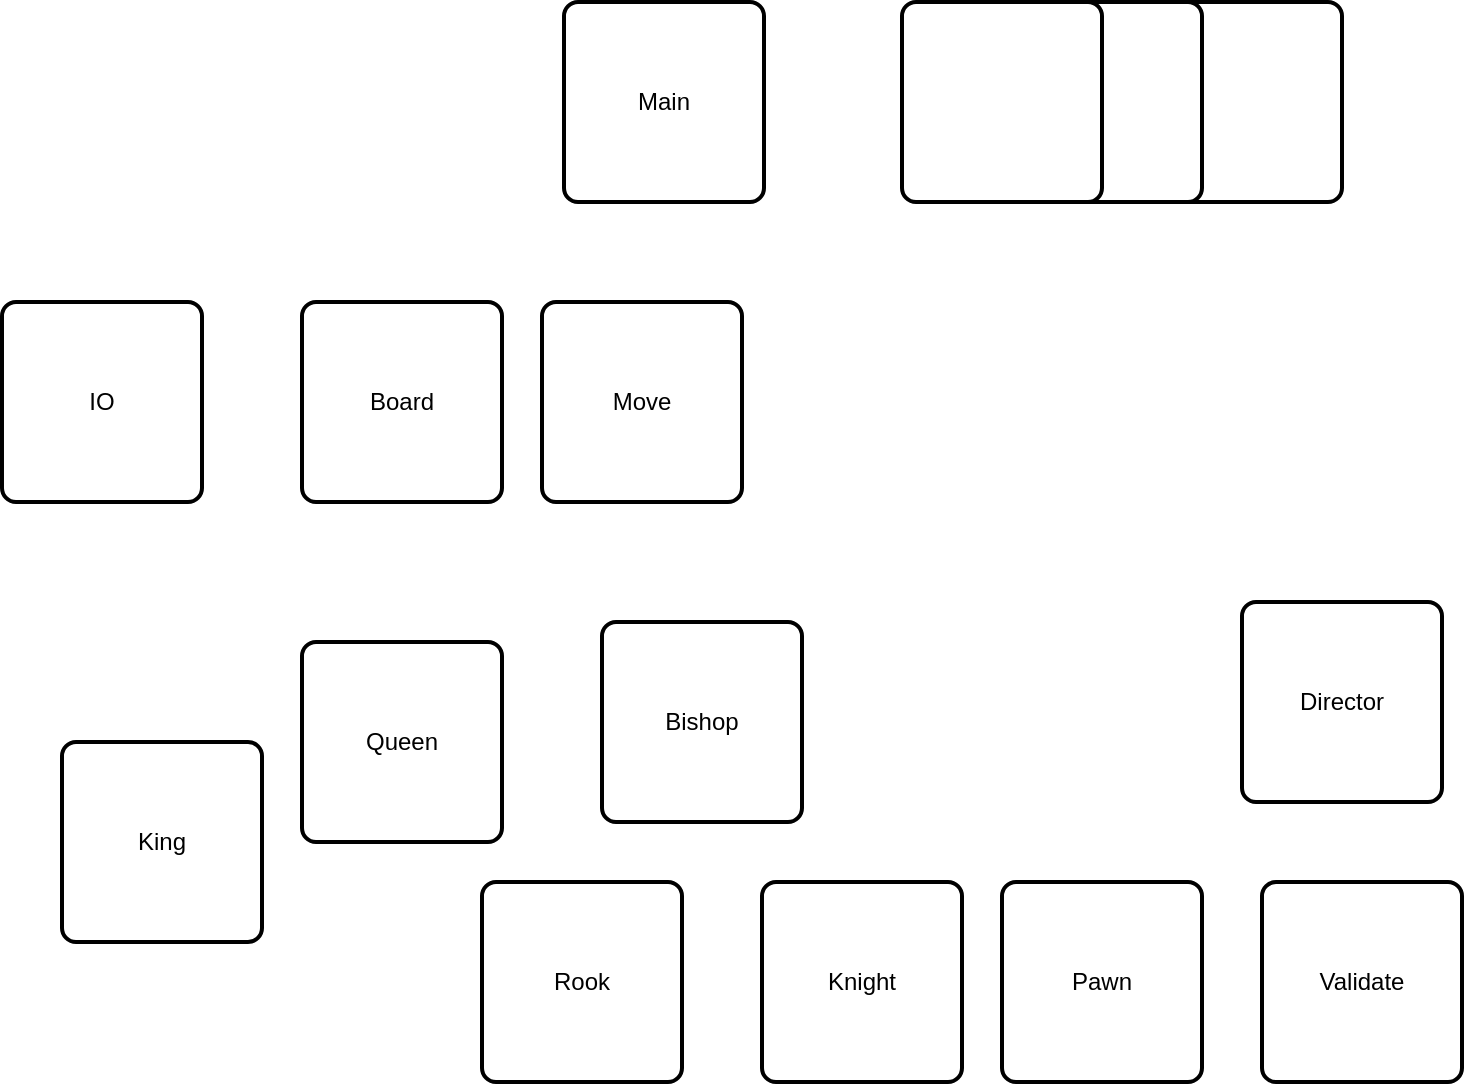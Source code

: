 <mxfile version="18.0.6" type="device"><diagram id="C5RBs43oDa-KdzZeNtuy" name="Page-1"><mxGraphModel dx="211" dy="641" grid="1" gridSize="10" guides="1" tooltips="1" connect="1" arrows="1" fold="1" page="1" pageScale="1" pageWidth="827" pageHeight="1169" math="0" shadow="0"><root><mxCell id="WIyWlLk6GJQsqaUBKTNV-0"/><mxCell id="WIyWlLk6GJQsqaUBKTNV-1" parent="WIyWlLk6GJQsqaUBKTNV-0"/><mxCell id="mAoT0-KPhYCORr0GaT8D-1" value="Main" style="rounded=1;whiteSpace=wrap;html=1;absoluteArcSize=1;arcSize=14;strokeWidth=2;" parent="WIyWlLk6GJQsqaUBKTNV-1" vertex="1"><mxGeometry x="1191" y="220" width="100" height="100" as="geometry"/></mxCell><mxCell id="mAoT0-KPhYCORr0GaT8D-2" value="IO" style="rounded=1;whiteSpace=wrap;html=1;absoluteArcSize=1;arcSize=14;strokeWidth=2;" parent="WIyWlLk6GJQsqaUBKTNV-1" vertex="1"><mxGeometry x="910" y="370" width="100" height="100" as="geometry"/></mxCell><mxCell id="mAoT0-KPhYCORr0GaT8D-3" value="" style="rounded=1;whiteSpace=wrap;html=1;absoluteArcSize=1;arcSize=14;strokeWidth=2;" parent="WIyWlLk6GJQsqaUBKTNV-1" vertex="1"><mxGeometry x="1480" y="220" width="100" height="100" as="geometry"/></mxCell><mxCell id="-bWxvaRtWxEkwlMQtxZX-1" value="" style="rounded=1;whiteSpace=wrap;html=1;absoluteArcSize=1;arcSize=14;strokeWidth=2;" vertex="1" parent="WIyWlLk6GJQsqaUBKTNV-1"><mxGeometry x="1410" y="220" width="100" height="100" as="geometry"/></mxCell><mxCell id="-bWxvaRtWxEkwlMQtxZX-2" value="" style="rounded=1;whiteSpace=wrap;html=1;absoluteArcSize=1;arcSize=14;strokeWidth=2;" vertex="1" parent="WIyWlLk6GJQsqaUBKTNV-1"><mxGeometry x="1360" y="220" width="100" height="100" as="geometry"/></mxCell><mxCell id="-bWxvaRtWxEkwlMQtxZX-3" value="Director" style="rounded=1;whiteSpace=wrap;html=1;absoluteArcSize=1;arcSize=14;strokeWidth=2;" vertex="1" parent="WIyWlLk6GJQsqaUBKTNV-1"><mxGeometry x="1530" y="520" width="100" height="100" as="geometry"/></mxCell><mxCell id="-bWxvaRtWxEkwlMQtxZX-4" value="Validate" style="rounded=1;whiteSpace=wrap;html=1;absoluteArcSize=1;arcSize=14;strokeWidth=2;" vertex="1" parent="WIyWlLk6GJQsqaUBKTNV-1"><mxGeometry x="1540" y="660" width="100" height="100" as="geometry"/></mxCell><mxCell id="-bWxvaRtWxEkwlMQtxZX-5" value="Move" style="rounded=1;whiteSpace=wrap;html=1;absoluteArcSize=1;arcSize=14;strokeWidth=2;" vertex="1" parent="WIyWlLk6GJQsqaUBKTNV-1"><mxGeometry x="1180" y="370" width="100" height="100" as="geometry"/></mxCell><mxCell id="-bWxvaRtWxEkwlMQtxZX-6" value="Board" style="rounded=1;whiteSpace=wrap;html=1;absoluteArcSize=1;arcSize=14;strokeWidth=2;" vertex="1" parent="WIyWlLk6GJQsqaUBKTNV-1"><mxGeometry x="1060" y="370" width="100" height="100" as="geometry"/></mxCell><mxCell id="-bWxvaRtWxEkwlMQtxZX-7" value="Pawn" style="rounded=1;whiteSpace=wrap;html=1;absoluteArcSize=1;arcSize=14;strokeWidth=2;" vertex="1" parent="WIyWlLk6GJQsqaUBKTNV-1"><mxGeometry x="1410" y="660" width="100" height="100" as="geometry"/></mxCell><mxCell id="-bWxvaRtWxEkwlMQtxZX-8" value="Knight" style="rounded=1;whiteSpace=wrap;html=1;absoluteArcSize=1;arcSize=14;strokeWidth=2;" vertex="1" parent="WIyWlLk6GJQsqaUBKTNV-1"><mxGeometry x="1290" y="660" width="100" height="100" as="geometry"/></mxCell><mxCell id="-bWxvaRtWxEkwlMQtxZX-9" value="Bishop" style="rounded=1;whiteSpace=wrap;html=1;absoluteArcSize=1;arcSize=14;strokeWidth=2;" vertex="1" parent="WIyWlLk6GJQsqaUBKTNV-1"><mxGeometry x="1210" y="530" width="100" height="100" as="geometry"/></mxCell><mxCell id="-bWxvaRtWxEkwlMQtxZX-10" value="Rook" style="rounded=1;whiteSpace=wrap;html=1;absoluteArcSize=1;arcSize=14;strokeWidth=2;" vertex="1" parent="WIyWlLk6GJQsqaUBKTNV-1"><mxGeometry x="1150" y="660" width="100" height="100" as="geometry"/></mxCell><mxCell id="-bWxvaRtWxEkwlMQtxZX-11" value="Queen" style="rounded=1;whiteSpace=wrap;html=1;absoluteArcSize=1;arcSize=14;strokeWidth=2;" vertex="1" parent="WIyWlLk6GJQsqaUBKTNV-1"><mxGeometry x="1060" y="540" width="100" height="100" as="geometry"/></mxCell><mxCell id="-bWxvaRtWxEkwlMQtxZX-12" value="King" style="rounded=1;whiteSpace=wrap;html=1;absoluteArcSize=1;arcSize=14;strokeWidth=2;" vertex="1" parent="WIyWlLk6GJQsqaUBKTNV-1"><mxGeometry x="940" y="590" width="100" height="100" as="geometry"/></mxCell></root></mxGraphModel></diagram></mxfile>